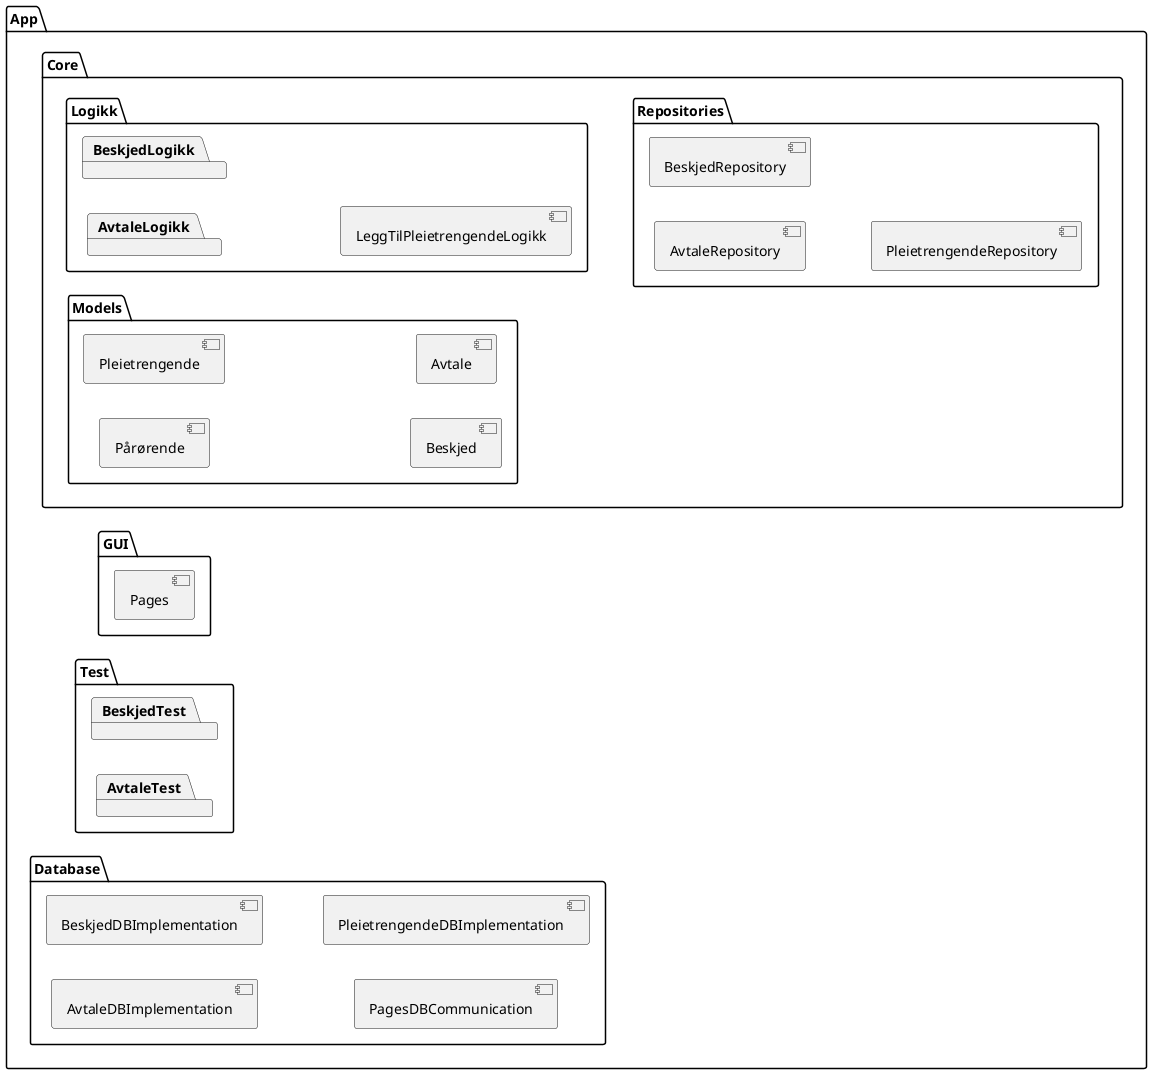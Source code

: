 @startuml
left to right direction

package "App" {

  package "Core" {
    package "Logikk" {
        package "AvtaleLogikk"
        package "BeskjedLogikk"
      [LeggTilPleietrengendeLogikk]
    }

    package "Models" {
      [Pårørende]
      [Pleietrengende]
      [Beskjed]
      [Avtale]
    }

    package "Repositories" {
      [AvtaleRepository]
      [BeskjedRepository]
      [PleietrengendeRepository]
    }
  }

  package "GUI" {
    [Pages]
  }

  package "Test" {
    package "BeskjedTest" {
    }

    package "AvtaleTest" {
    }
  }

  package "Database" {
    [AvtaleDBImplementation]
    [BeskjedDBImplementation]
    [PagesDBCommunication]
    [PleietrengendeDBImplementation]
  }

}
@enduml
